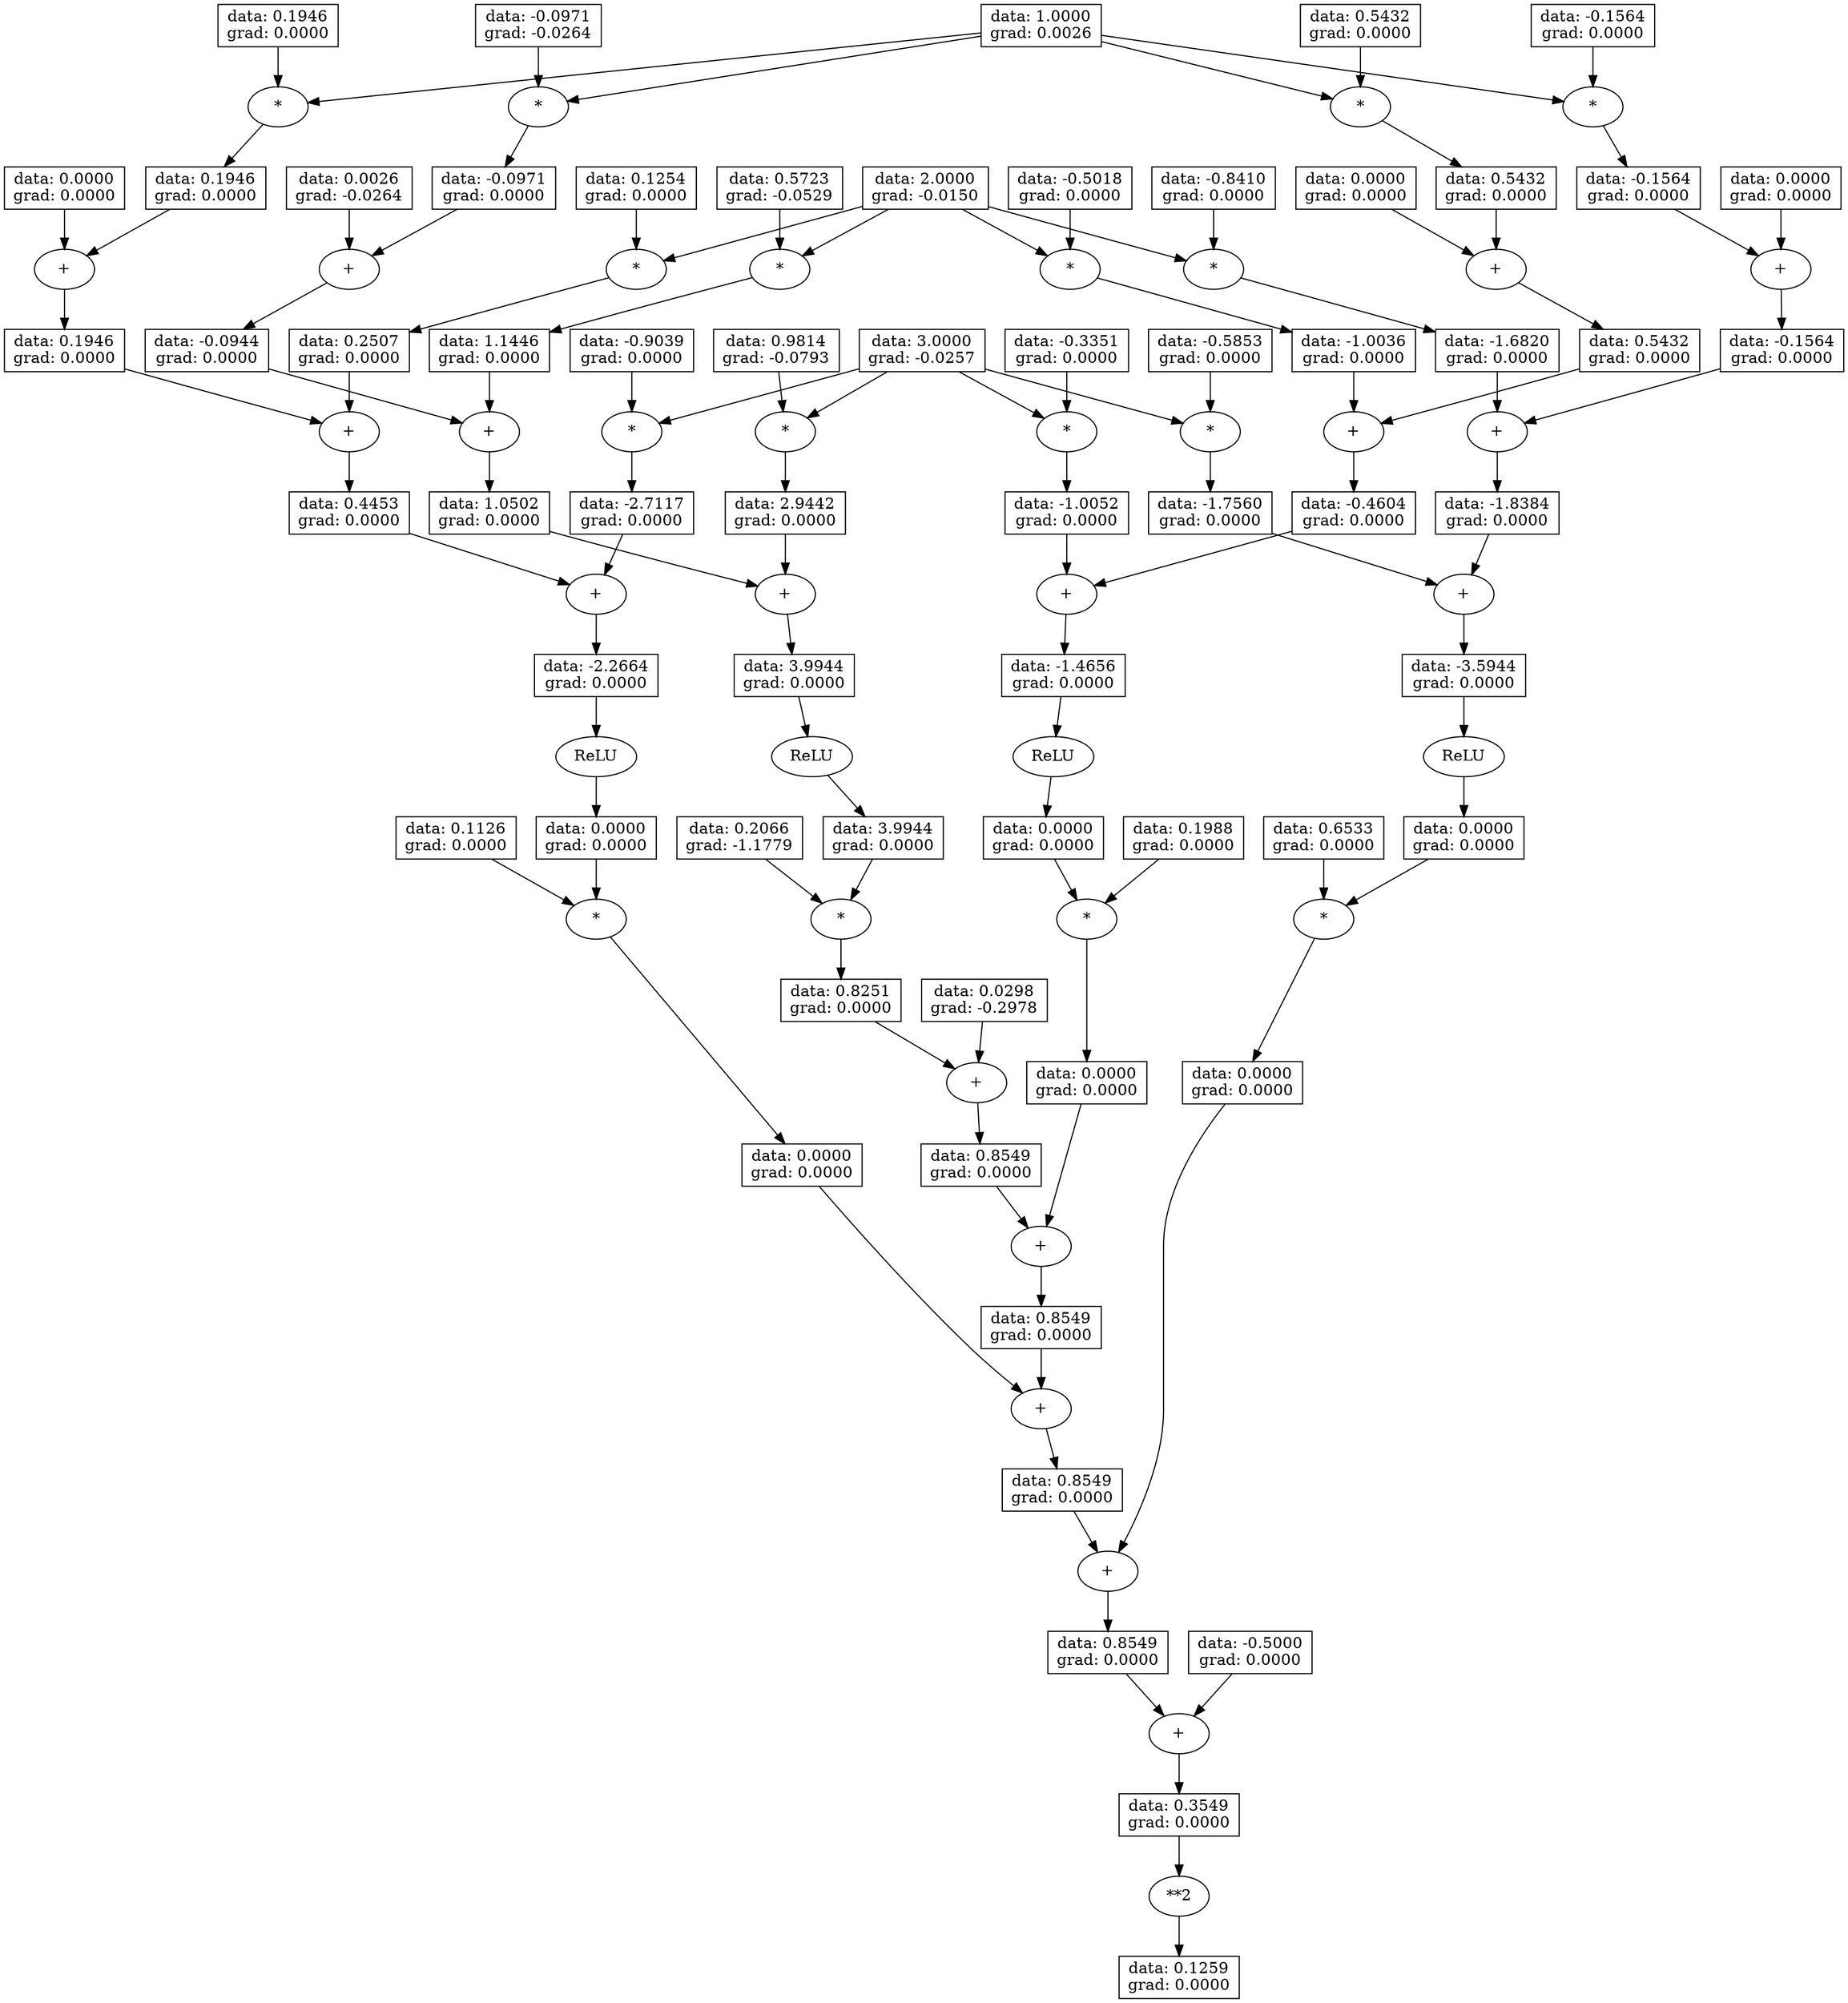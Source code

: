 strict digraph {
4402292752 [label="data: -0.1564\ngrad: 0.0000", shape=box];
"4402292752*" [label="*", shape=ellipse];
4402149664 [label="data: -0.1564\ngrad: 0.0000", shape=box];
4402148704 [label="data: 1.0000\ngrad: 0.0026", shape=box];
4402294816 [label="data: 0.8549\ngrad: 0.0000", shape=box];
"4402294816+" [label="+", shape=ellipse];
4402294432 [label="data: 0.8549\ngrad: 0.0000", shape=box];
4402294624 [label="data: 0.0000\ngrad: 0.0000", shape=box];
4402290736 [label="data: -0.4604\ngrad: 0.0000", shape=box];
"4402290736+" [label="+", shape=ellipse];
4402290352 [label="data: 0.5432\ngrad: 0.0000", shape=box];
4402290544 [label="data: -1.0036\ngrad: 0.0000", shape=box];
4402149424 [label="data: 0.1946\ngrad: 0.0000", shape=box];
4402149472 [label="data: 0.0000\ngrad: 0.0000", shape=box];
4402149520 [label="data: 0.1254\ngrad: 0.0000", shape=box];
4402149568 [label="data: -0.9039\ngrad: 0.0000", shape=box];
4402292944 [label="data: -0.1564\ngrad: 0.0000", shape=box];
"4402292944+" [label="+", shape=ellipse];
4402149712 [label="data: 0.0000\ngrad: 0.0000", shape=box];
4402288864 [label="data: -0.0971\ngrad: 0.0000", shape=box];
"4402288864*" [label="*", shape=ellipse];
4402149040 [label="data: -0.0971\ngrad: -0.0264", shape=box];
4402290928 [label="data: -1.0052\ngrad: 0.0000", shape=box];
"4402290928*" [label="*", shape=ellipse];
4402148800 [label="data: 3.0000\ngrad: -0.0257", shape=box];
4402149328 [label="data: -0.3351\ngrad: 0.0000", shape=box];
4402295008 [label="data: 0.0000\ngrad: 0.0000", shape=box];
"4402295008*" [label="*", shape=ellipse];
4402150144 [label="data: 0.6533\ngrad: 0.0000", shape=box];
4402293568 [label="data: 0.0000\ngrad: 0.0000", shape=box];
4402149760 [label="data: -0.8410\ngrad: 0.0000", shape=box];
4402293136 [label="data: -1.6820\ngrad: 0.0000", shape=box];
"4402293136*" [label="*", shape=ellipse];
4402149184 [label="data: 2.0000\ngrad: -0.0150", shape=box];
4402289056 [label="data: -0.0944\ngrad: 0.0000", shape=box];
"4402289056+" [label="+", shape=ellipse];
4402149088 [label="data: 0.0026\ngrad: -0.0264", shape=box];
4402295200 [label="data: 0.8549\ngrad: 0.0000", shape=box];
"4402295200+" [label="+", shape=ellipse];
4402291120 [label="data: -1.4656\ngrad: 0.0000", shape=box];
"4402291120+" [label="+", shape=ellipse];
4402295248 [label="data: 0.3549\ngrad: 0.0000", shape=box];
"4402295248+" [label="+", shape=ellipse];
4402293664 [label="data: -0.5000\ngrad: 0.0000", shape=box];
4402291168 [label="data: 0.0000\ngrad: 0.0000", shape=box];
"4402291168ReLU" [label=ReLU, shape=ellipse];
4402149808 [label="data: -0.5853\ngrad: 0.0000", shape=box];
"4402290544*" [label="*", shape=ellipse];
4402149280 [label="data: -0.5018\ngrad: 0.0000", shape=box];
4402149952 [label="data: 0.2066\ngrad: -1.1779", shape=box];
4402293328 [label="data: -1.7560\ngrad: 0.0000", shape=box];
"4402293328*" [label="*", shape=ellipse];
4402289248 [label="data: 1.1446\ngrad: 0.0000", shape=box];
"4402289248*" [label="*", shape=ellipse];
4402148656 [label="data: 0.5723\ngrad: -0.0529", shape=box];
4402150000 [label="data: 0.0298\ngrad: -0.2978", shape=box];
4402295440 [label="data: 0.1259\ngrad: 0.0000", shape=box];
"4402295440**2" [label="**2", shape=ellipse];
4402150048 [label="data: 0.1988\ngrad: 0.0000", shape=box];
4402150096 [label="data: 0.1126\ngrad: 0.0000", shape=box];
4402291456 [label="data: 0.1946\ngrad: 0.0000", shape=box];
"4402291456*" [label="*", shape=ellipse];
4402289440 [label="data: 1.0502\ngrad: 0.0000", shape=box];
"4402289440+" [label="+", shape=ellipse];
4402293520 [label="data: -3.5944\ngrad: 0.0000", shape=box];
"4402293520+" [label="+", shape=ellipse];
4402288480 [label="data: -1.8384\ngrad: 0.0000", shape=box];
"4402293568ReLU" [label=ReLU, shape=ellipse];
4402291648 [label="data: 0.1946\ngrad: 0.0000", shape=box];
"4402291648+" [label="+", shape=ellipse];
4402289632 [label="data: 2.9442\ngrad: 0.0000", shape=box];
"4402289632*" [label="*", shape=ellipse];
4402148560 [label="data: 0.9814\ngrad: -0.0793", shape=box];
4402293856 [label="data: 0.8251\ngrad: 0.0000", shape=box];
"4402293856*" [label="*", shape=ellipse];
4402289872 [label="data: 3.9944\ngrad: 0.0000", shape=box];
4402291840 [label="data: 0.2507\ngrad: 0.0000", shape=box];
"4402291840*" [label="*", shape=ellipse];
4402289824 [label="data: 3.9944\ngrad: 0.0000", shape=box];
"4402289824+" [label="+", shape=ellipse];
"4402289872ReLU" [label=ReLU, shape=ellipse];
4402294048 [label="data: 0.8549\ngrad: 0.0000", shape=box];
"4402294048+" [label="+", shape=ellipse];
4402292032 [label="data: 0.4453\ngrad: 0.0000", shape=box];
"4402292032+" [label="+", shape=ellipse];
4402294240 [label="data: 0.0000\ngrad: 0.0000", shape=box];
"4402294240*" [label="*", shape=ellipse];
4402290160 [label="data: 0.5432\ngrad: 0.0000", shape=box];
"4402290160*" [label="*", shape=ellipse];
4402149232 [label="data: 0.5432\ngrad: 0.0000", shape=box];
4402292224 [label="data: -2.7117\ngrad: 0.0000", shape=box];
"4402292224*" [label="*", shape=ellipse];
4402148992 [label="data: 0.0000\ngrad: 0.0000", shape=box];
"4402294432+" [label="+", shape=ellipse];
"4402290352+" [label="+", shape=ellipse];
4402292416 [label="data: -2.2664\ngrad: 0.0000", shape=box];
"4402292416+" [label="+", shape=ellipse];
4402292464 [label="data: 0.0000\ngrad: 0.0000", shape=box];
"4402292464ReLU" [label=ReLU, shape=ellipse];
"4402294624*" [label="*", shape=ellipse];
"4402288480+" [label="+", shape=ellipse];
4402292752 -> "4402292944+";
"4402292752*" -> 4402292752;
4402149664 -> "4402292752*";
4402148704 -> "4402292752*";
4402148704 -> "4402288864*";
4402148704 -> "4402291456*";
4402148704 -> "4402290160*";
4402294816 -> "4402295200+";
"4402294816+" -> 4402294816;
4402294432 -> "4402294816+";
4402294624 -> "4402294816+";
4402290736 -> "4402291120+";
"4402290736+" -> 4402290736;
4402290352 -> "4402290736+";
4402290544 -> "4402290736+";
4402149424 -> "4402291456*";
4402149472 -> "4402291648+";
4402149520 -> "4402291840*";
4402149568 -> "4402292224*";
4402292944 -> "4402288480+";
"4402292944+" -> 4402292944;
4402149712 -> "4402292944+";
4402288864 -> "4402289056+";
"4402288864*" -> 4402288864;
4402149040 -> "4402288864*";
4402290928 -> "4402291120+";
"4402290928*" -> 4402290928;
4402148800 -> "4402290928*";
4402148800 -> "4402293328*";
4402148800 -> "4402289632*";
4402148800 -> "4402292224*";
4402149328 -> "4402290928*";
4402295008 -> "4402295200+";
"4402295008*" -> 4402295008;
4402150144 -> "4402295008*";
4402293568 -> "4402295008*";
4402149760 -> "4402293136*";
4402293136 -> "4402288480+";
"4402293136*" -> 4402293136;
4402149184 -> "4402293136*";
4402149184 -> "4402290544*";
4402149184 -> "4402289248*";
4402149184 -> "4402291840*";
4402289056 -> "4402289440+";
"4402289056+" -> 4402289056;
4402149088 -> "4402289056+";
4402295200 -> "4402295248+";
"4402295200+" -> 4402295200;
4402291120 -> "4402291168ReLU";
"4402291120+" -> 4402291120;
4402295248 -> "4402295440**2";
"4402295248+" -> 4402295248;
4402293664 -> "4402295248+";
4402291168 -> "4402294240*";
"4402291168ReLU" -> 4402291168;
4402149808 -> "4402293328*";
"4402290544*" -> 4402290544;
4402149280 -> "4402290544*";
4402149952 -> "4402293856*";
4402293328 -> "4402293520+";
"4402293328*" -> 4402293328;
4402289248 -> "4402289440+";
"4402289248*" -> 4402289248;
4402148656 -> "4402289248*";
4402150000 -> "4402294048+";
"4402295440**2" -> 4402295440;
4402150048 -> "4402294240*";
4402150096 -> "4402294624*";
4402291456 -> "4402291648+";
"4402291456*" -> 4402291456;
4402289440 -> "4402289824+";
"4402289440+" -> 4402289440;
4402293520 -> "4402293568ReLU";
"4402293520+" -> 4402293520;
4402288480 -> "4402293520+";
"4402293568ReLU" -> 4402293568;
4402291648 -> "4402292032+";
"4402291648+" -> 4402291648;
4402289632 -> "4402289824+";
"4402289632*" -> 4402289632;
4402148560 -> "4402289632*";
4402293856 -> "4402294048+";
"4402293856*" -> 4402293856;
4402289872 -> "4402293856*";
4402291840 -> "4402292032+";
"4402291840*" -> 4402291840;
4402289824 -> "4402289872ReLU";
"4402289824+" -> 4402289824;
"4402289872ReLU" -> 4402289872;
4402294048 -> "4402294432+";
"4402294048+" -> 4402294048;
4402292032 -> "4402292416+";
"4402292032+" -> 4402292032;
4402294240 -> "4402294432+";
"4402294240*" -> 4402294240;
4402290160 -> "4402290352+";
"4402290160*" -> 4402290160;
4402149232 -> "4402290160*";
4402292224 -> "4402292416+";
"4402292224*" -> 4402292224;
4402148992 -> "4402290352+";
"4402294432+" -> 4402294432;
"4402290352+" -> 4402290352;
4402292416 -> "4402292464ReLU";
"4402292416+" -> 4402292416;
4402292464 -> "4402294624*";
"4402292464ReLU" -> 4402292464;
"4402294624*" -> 4402294624;
"4402288480+" -> 4402288480;
}
